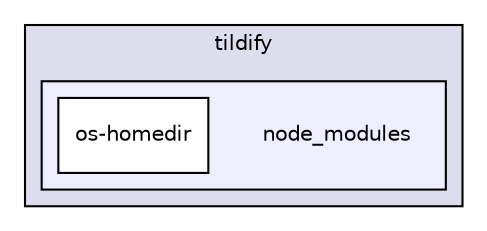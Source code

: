 digraph "gulp-src/node_modules/gulp/node_modules/tildify/node_modules" {
  compound=true
  node [ fontsize="10", fontname="Helvetica"];
  edge [ labelfontsize="10", labelfontname="Helvetica"];
  subgraph clusterdir_7e9a61b34539fb2811fb43a532ec6d94 {
    graph [ bgcolor="#ddddee", pencolor="black", label="tildify" fontname="Helvetica", fontsize="10", URL="dir_7e9a61b34539fb2811fb43a532ec6d94.html"]
  subgraph clusterdir_ecf3ef170718c6f95c8f67d476257dfc {
    graph [ bgcolor="#eeeeff", pencolor="black", label="" URL="dir_ecf3ef170718c6f95c8f67d476257dfc.html"];
    dir_ecf3ef170718c6f95c8f67d476257dfc [shape=plaintext label="node_modules"];
    dir_b2f37538653cf9d5cb9a155ae329d3e2 [shape=box label="os-homedir" color="black" fillcolor="white" style="filled" URL="dir_b2f37538653cf9d5cb9a155ae329d3e2.html"];
  }
  }
}
